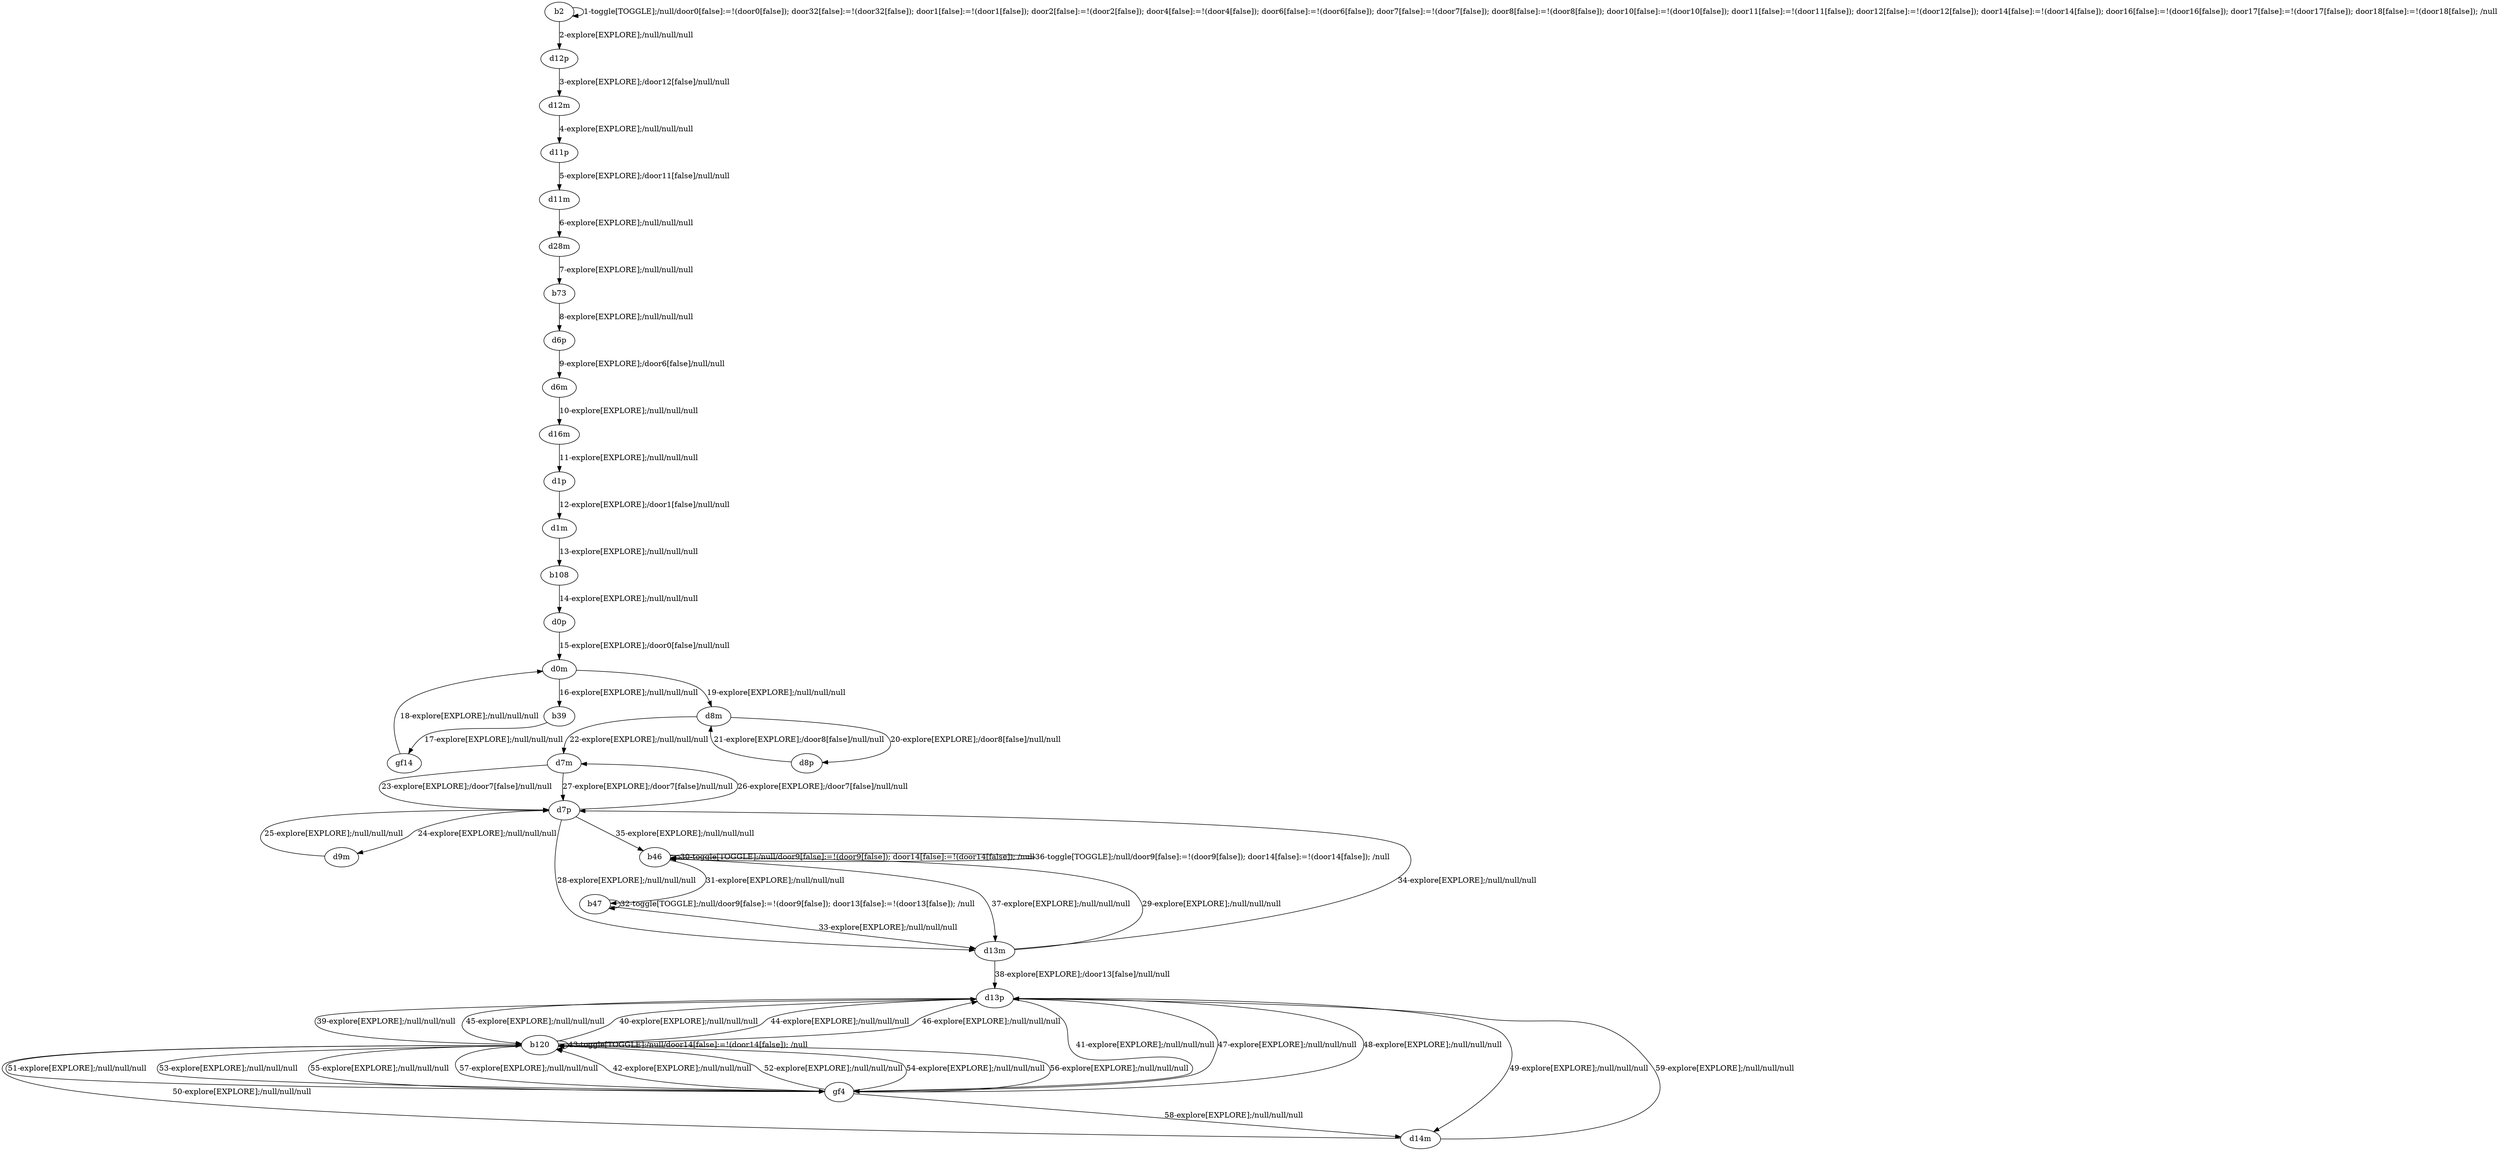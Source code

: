 # Total number of goals covered by this test: 12
# d13p --> d14m
# b120 --> d13p
# d14m --> b120
# d14m --> d13p
# gf4 --> b120
# b120 --> b120
# b120 --> gf4
# d13p --> gf4
# gf4 --> d13p
# gf4 --> d14m
# d13m --> d13p
# d13p --> b120

digraph g {
"b2" -> "b2" [label = "1-toggle[TOGGLE];/null/door0[false]:=!(door0[false]); door32[false]:=!(door32[false]); door1[false]:=!(door1[false]); door2[false]:=!(door2[false]); door4[false]:=!(door4[false]); door6[false]:=!(door6[false]); door7[false]:=!(door7[false]); door8[false]:=!(door8[false]); door10[false]:=!(door10[false]); door11[false]:=!(door11[false]); door12[false]:=!(door12[false]); door14[false]:=!(door14[false]); door16[false]:=!(door16[false]); door17[false]:=!(door17[false]); door18[false]:=!(door18[false]); /null"];
"b2" -> "d12p" [label = "2-explore[EXPLORE];/null/null/null"];
"d12p" -> "d12m" [label = "3-explore[EXPLORE];/door12[false]/null/null"];
"d12m" -> "d11p" [label = "4-explore[EXPLORE];/null/null/null"];
"d11p" -> "d11m" [label = "5-explore[EXPLORE];/door11[false]/null/null"];
"d11m" -> "d28m" [label = "6-explore[EXPLORE];/null/null/null"];
"d28m" -> "b73" [label = "7-explore[EXPLORE];/null/null/null"];
"b73" -> "d6p" [label = "8-explore[EXPLORE];/null/null/null"];
"d6p" -> "d6m" [label = "9-explore[EXPLORE];/door6[false]/null/null"];
"d6m" -> "d16m" [label = "10-explore[EXPLORE];/null/null/null"];
"d16m" -> "d1p" [label = "11-explore[EXPLORE];/null/null/null"];
"d1p" -> "d1m" [label = "12-explore[EXPLORE];/door1[false]/null/null"];
"d1m" -> "b108" [label = "13-explore[EXPLORE];/null/null/null"];
"b108" -> "d0p" [label = "14-explore[EXPLORE];/null/null/null"];
"d0p" -> "d0m" [label = "15-explore[EXPLORE];/door0[false]/null/null"];
"d0m" -> "b39" [label = "16-explore[EXPLORE];/null/null/null"];
"b39" -> "gf14" [label = "17-explore[EXPLORE];/null/null/null"];
"gf14" -> "d0m" [label = "18-explore[EXPLORE];/null/null/null"];
"d0m" -> "d8m" [label = "19-explore[EXPLORE];/null/null/null"];
"d8m" -> "d8p" [label = "20-explore[EXPLORE];/door8[false]/null/null"];
"d8p" -> "d8m" [label = "21-explore[EXPLORE];/door8[false]/null/null"];
"d8m" -> "d7m" [label = "22-explore[EXPLORE];/null/null/null"];
"d7m" -> "d7p" [label = "23-explore[EXPLORE];/door7[false]/null/null"];
"d7p" -> "d9m" [label = "24-explore[EXPLORE];/null/null/null"];
"d9m" -> "d7p" [label = "25-explore[EXPLORE];/null/null/null"];
"d7p" -> "d7m" [label = "26-explore[EXPLORE];/door7[false]/null/null"];
"d7m" -> "d7p" [label = "27-explore[EXPLORE];/door7[false]/null/null"];
"d7p" -> "d13m" [label = "28-explore[EXPLORE];/null/null/null"];
"d13m" -> "b46" [label = "29-explore[EXPLORE];/null/null/null"];
"b46" -> "b46" [label = "30-toggle[TOGGLE];/null/door9[false]:=!(door9[false]); door14[false]:=!(door14[false]); /null"];
"b46" -> "b47" [label = "31-explore[EXPLORE];/null/null/null"];
"b47" -> "b47" [label = "32-toggle[TOGGLE];/null/door9[false]:=!(door9[false]); door13[false]:=!(door13[false]); /null"];
"b47" -> "d13m" [label = "33-explore[EXPLORE];/null/null/null"];
"d13m" -> "d7p" [label = "34-explore[EXPLORE];/null/null/null"];
"d7p" -> "b46" [label = "35-explore[EXPLORE];/null/null/null"];
"b46" -> "b46" [label = "36-toggle[TOGGLE];/null/door9[false]:=!(door9[false]); door14[false]:=!(door14[false]); /null"];
"b46" -> "d13m" [label = "37-explore[EXPLORE];/null/null/null"];
"d13m" -> "d13p" [label = "38-explore[EXPLORE];/door13[false]/null/null"];
"d13p" -> "b120" [label = "39-explore[EXPLORE];/null/null/null"];
"b120" -> "d13p" [label = "40-explore[EXPLORE];/null/null/null"];
"d13p" -> "gf4" [label = "41-explore[EXPLORE];/null/null/null"];
"gf4" -> "b120" [label = "42-explore[EXPLORE];/null/null/null"];
"b120" -> "b120" [label = "43-toggle[TOGGLE];/null/door14[false]:=!(door14[false]); /null"];
"b120" -> "d13p" [label = "44-explore[EXPLORE];/null/null/null"];
"d13p" -> "b120" [label = "45-explore[EXPLORE];/null/null/null"];
"b120" -> "d13p" [label = "46-explore[EXPLORE];/null/null/null"];
"d13p" -> "gf4" [label = "47-explore[EXPLORE];/null/null/null"];
"gf4" -> "d13p" [label = "48-explore[EXPLORE];/null/null/null"];
"d13p" -> "d14m" [label = "49-explore[EXPLORE];/null/null/null"];
"d14m" -> "b120" [label = "50-explore[EXPLORE];/null/null/null"];
"b120" -> "gf4" [label = "51-explore[EXPLORE];/null/null/null"];
"gf4" -> "b120" [label = "52-explore[EXPLORE];/null/null/null"];
"b120" -> "gf4" [label = "53-explore[EXPLORE];/null/null/null"];
"gf4" -> "b120" [label = "54-explore[EXPLORE];/null/null/null"];
"b120" -> "gf4" [label = "55-explore[EXPLORE];/null/null/null"];
"gf4" -> "b120" [label = "56-explore[EXPLORE];/null/null/null"];
"b120" -> "gf4" [label = "57-explore[EXPLORE];/null/null/null"];
"gf4" -> "d14m" [label = "58-explore[EXPLORE];/null/null/null"];
"d14m" -> "d13p" [label = "59-explore[EXPLORE];/null/null/null"];
}
